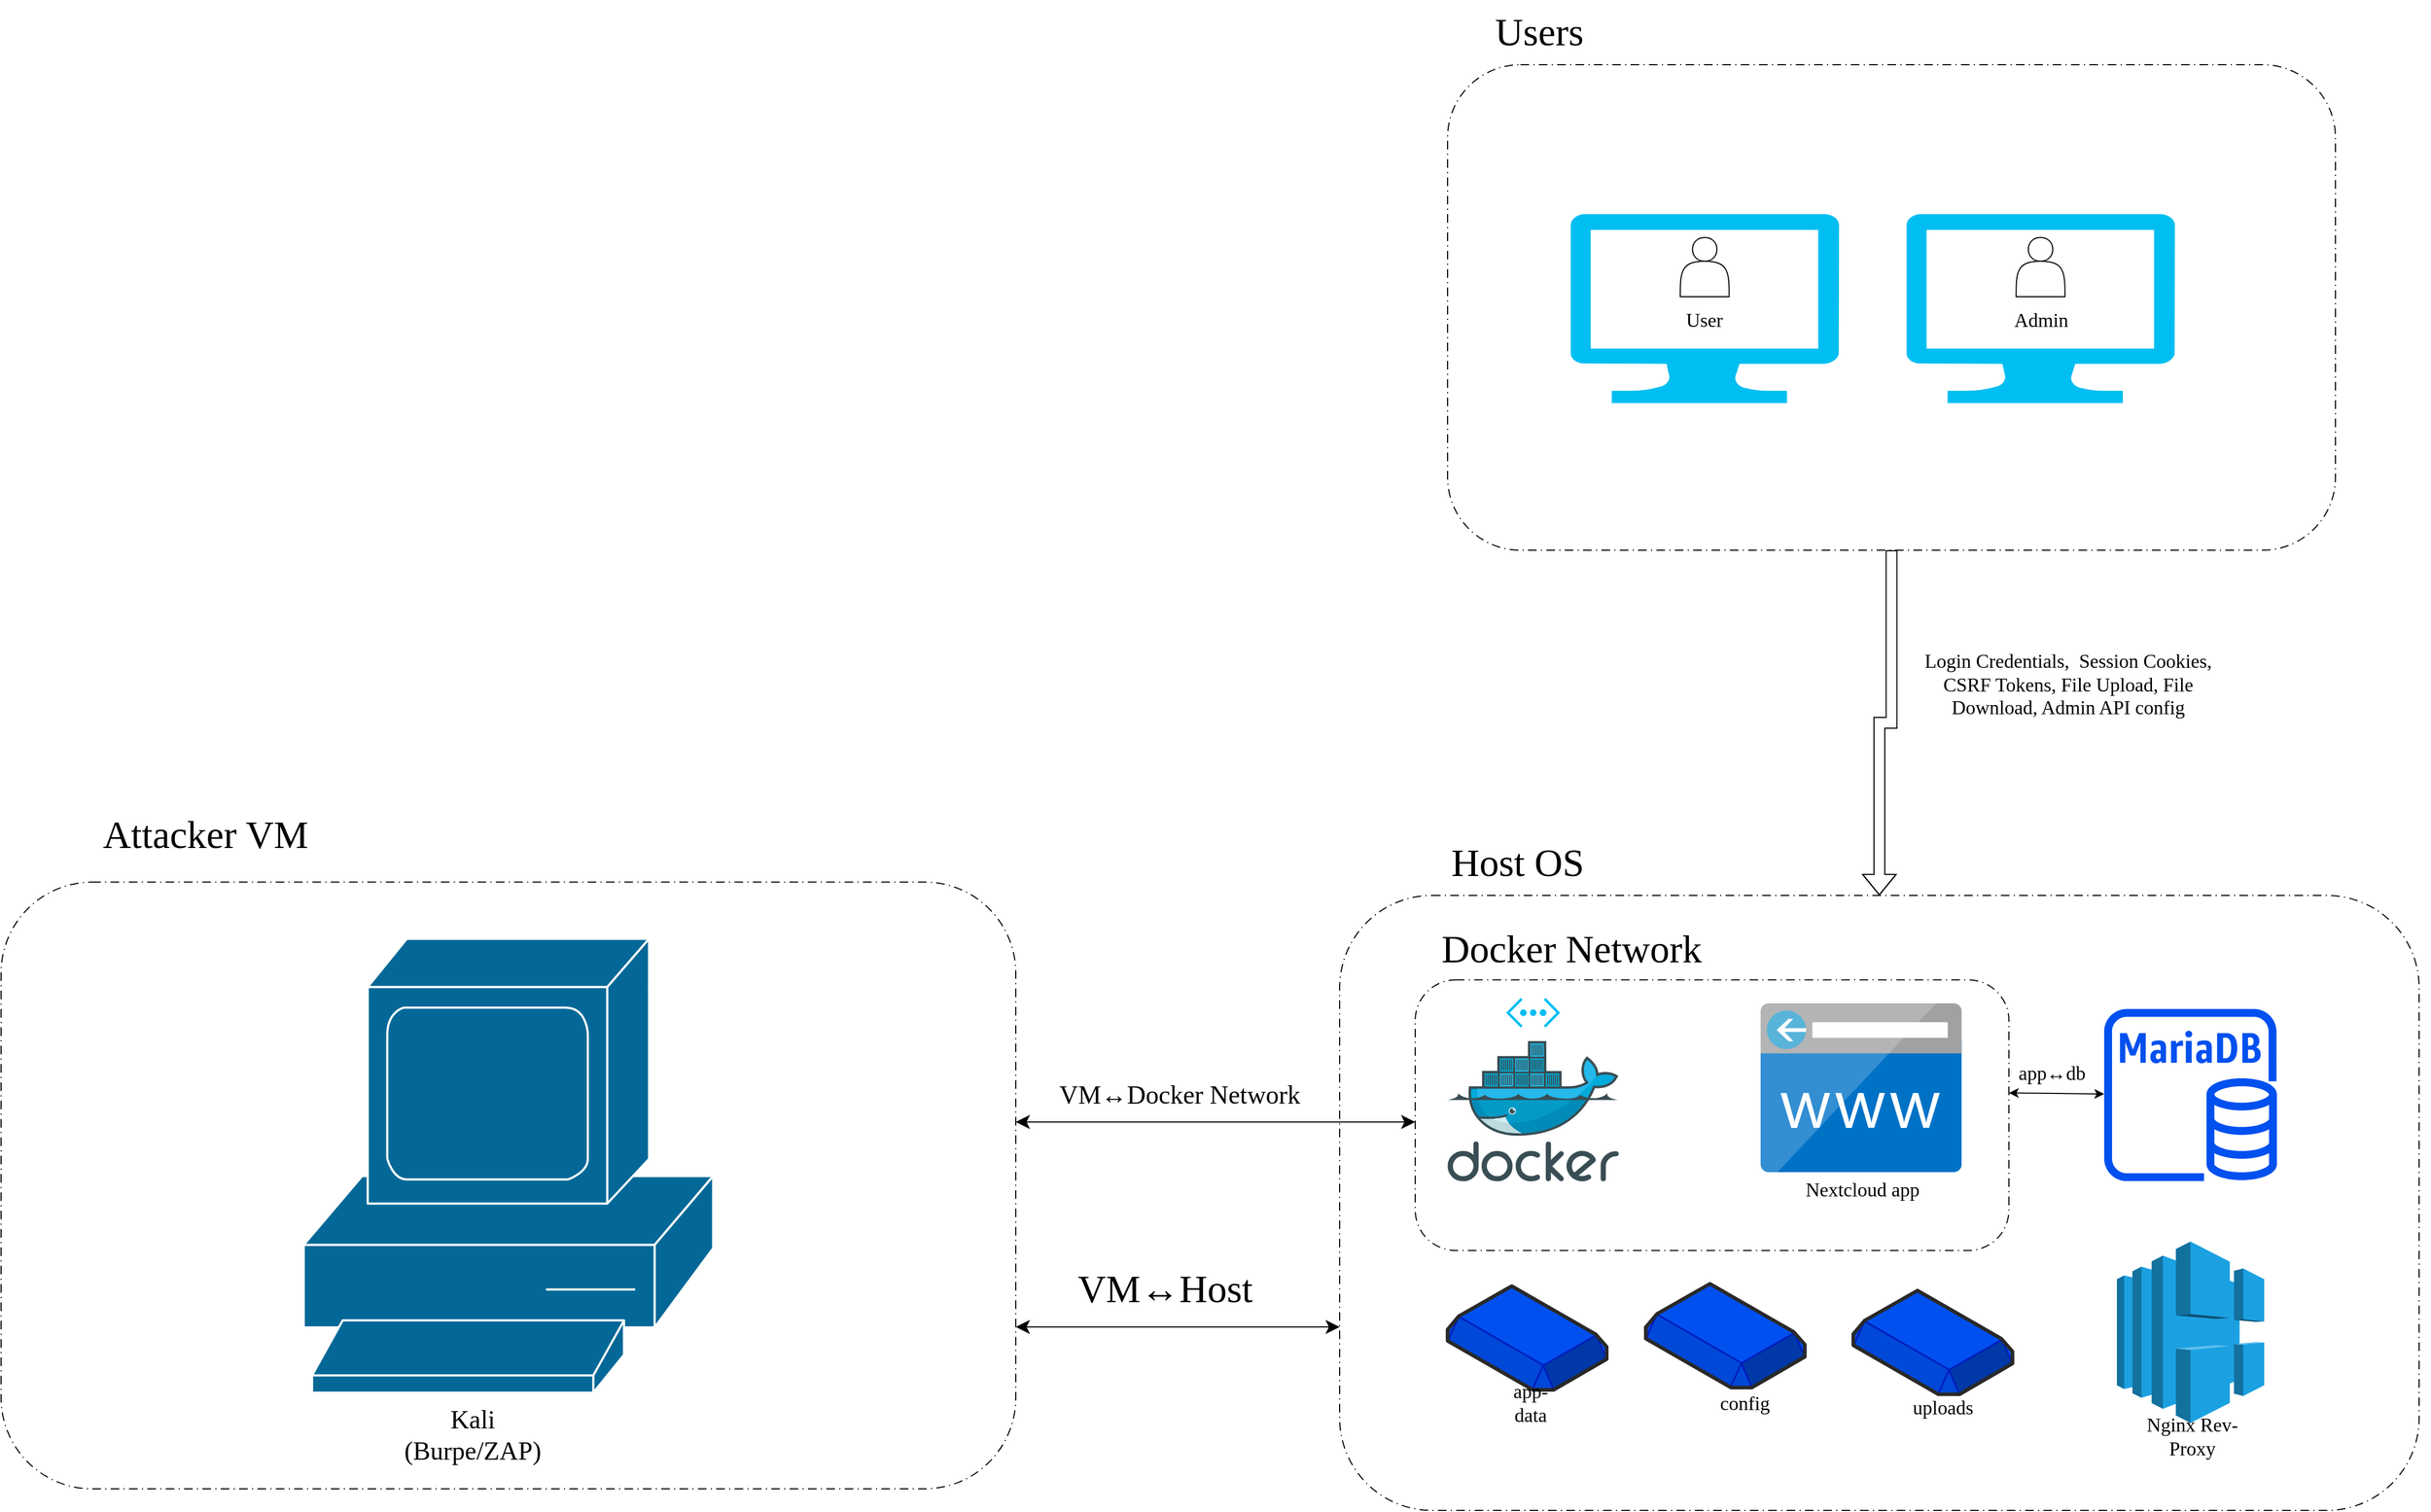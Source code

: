 <mxfile version="28.2.7">
  <diagram name="Page-1" id="KGAV3yRDnGRSm5ms9nAh">
    <mxGraphModel dx="5572" dy="3949" grid="1" gridSize="10" guides="1" tooltips="1" connect="1" arrows="1" fold="1" page="1" pageScale="1" pageWidth="850" pageHeight="1100" math="0" shadow="0">
      <root>
        <mxCell id="0" />
        <mxCell id="1" parent="0" />
        <mxCell id="a19_c-hU44nwaNDx6dK8-73" value="" style="group" vertex="1" connectable="0" parent="1">
          <mxGeometry x="-460" y="-790" width="990" height="630" as="geometry" />
        </mxCell>
        <mxCell id="a19_c-hU44nwaNDx6dK8-63" value="&lt;font style=&quot;font-size: 36px;&quot; face=&quot;Georgia&quot;&gt;Host OS&lt;/font&gt;" style="text;html=1;whiteSpace=wrap;strokeColor=none;fillColor=none;align=center;verticalAlign=middle;rounded=0;" vertex="1" parent="a19_c-hU44nwaNDx6dK8-73">
          <mxGeometry x="40" width="210" height="60" as="geometry" />
        </mxCell>
        <mxCell id="a19_c-hU44nwaNDx6dK8-61" value="" style="rounded=1;whiteSpace=wrap;html=1;dashed=1;dashPattern=8 4 1 4;strokeColor=light-dark(#000000,#FFFFFF);" vertex="1" parent="a19_c-hU44nwaNDx6dK8-73">
          <mxGeometry x="-20" y="60" width="1000" height="570" as="geometry" />
        </mxCell>
        <mxCell id="a19_c-hU44nwaNDx6dK8-65" value="" style="rounded=1;whiteSpace=wrap;html=1;dashed=1;dashPattern=8 4 1 4;strokeColor=light-dark(#000000,#FFFFFF);" vertex="1" parent="a19_c-hU44nwaNDx6dK8-73">
          <mxGeometry x="50" y="138.26" width="550" height="250.87" as="geometry" />
        </mxCell>
        <mxCell id="a19_c-hU44nwaNDx6dK8-33" value="" style="group" vertex="1" connectable="0" parent="a19_c-hU44nwaNDx6dK8-73">
          <mxGeometry x="370" y="160" width="190" height="190" as="geometry" />
        </mxCell>
        <mxCell id="a19_c-hU44nwaNDx6dK8-30" value="" style="image;sketch=0;aspect=fixed;html=1;points=[];align=center;fontSize=12;image=img/lib/mscae/CustomDomain.svg;" vertex="1" parent="a19_c-hU44nwaNDx6dK8-33">
          <mxGeometry width="186.267" height="156.471" as="geometry" />
        </mxCell>
        <mxCell id="a19_c-hU44nwaNDx6dK8-31" value="&lt;font style=&quot;font-size: 18px;&quot; face=&quot;Georgia&quot;&gt;Nextcloud app&lt;/font&gt;" style="text;html=1;whiteSpace=wrap;strokeColor=none;fillColor=none;align=center;verticalAlign=middle;rounded=0;" vertex="1" parent="a19_c-hU44nwaNDx6dK8-33">
          <mxGeometry x="32.297" y="156.471" width="125.405" height="33.529" as="geometry" />
        </mxCell>
        <mxCell id="a19_c-hU44nwaNDx6dK8-36" value="" style="sketch=0;outlineConnect=0;fontColor=#ffffff;fillColor=#0050ef;strokeColor=#001DBC;dashed=0;verticalLabelPosition=bottom;verticalAlign=top;align=center;html=1;fontSize=12;fontStyle=0;aspect=fixed;pointerEvents=1;shape=mxgraph.aws4.rds_mariadb_instance;" vertex="1" parent="a19_c-hU44nwaNDx6dK8-73">
          <mxGeometry x="688.25" y="165" width="160" height="160" as="geometry" />
        </mxCell>
        <mxCell id="a19_c-hU44nwaNDx6dK8-40" value="" style="group" vertex="1" connectable="0" parent="a19_c-hU44nwaNDx6dK8-73">
          <mxGeometry x="80" y="155" width="158.54" height="170" as="geometry" />
        </mxCell>
        <mxCell id="a19_c-hU44nwaNDx6dK8-37" value="" style="image;sketch=0;aspect=fixed;html=1;points=[];align=center;fontSize=12;image=img/lib/mscae/Docker.svg;" vertex="1" parent="a19_c-hU44nwaNDx6dK8-40">
          <mxGeometry y="40" width="158.54" height="130" as="geometry" />
        </mxCell>
        <mxCell id="a19_c-hU44nwaNDx6dK8-38" value="" style="verticalLabelPosition=bottom;html=1;verticalAlign=top;align=center;strokeColor=none;fillColor=#00BEF2;shape=mxgraph.azure.virtual_network;pointerEvents=1;" vertex="1" parent="a19_c-hU44nwaNDx6dK8-40">
          <mxGeometry x="54.27" width="50" height="27.5" as="geometry" />
        </mxCell>
        <mxCell id="a19_c-hU44nwaNDx6dK8-52" value="" style="group" vertex="1" connectable="0" parent="a19_c-hU44nwaNDx6dK8-73">
          <mxGeometry x="80" y="420.01" width="530" height="127.5" as="geometry" />
        </mxCell>
        <mxCell id="a19_c-hU44nwaNDx6dK8-49" value="" style="group" vertex="1" connectable="0" parent="a19_c-hU44nwaNDx6dK8-52">
          <mxGeometry x="375.868" y="6.27" width="154.132" height="121.23" as="geometry" />
        </mxCell>
        <mxCell id="a19_c-hU44nwaNDx6dK8-43" value="" style="verticalLabelPosition=bottom;html=1;verticalAlign=top;strokeWidth=1;align=center;outlineConnect=0;dashed=0;outlineConnect=0;shape=mxgraph.aws3d.ebs;fillColor=#0050ef;strokeColor=light-dark(#001DBC, #000000);aspect=fixed;strokeColor2=light-dark(#292929, #000000);fontColor=#ffffff;" vertex="1" parent="a19_c-hU44nwaNDx6dK8-49">
          <mxGeometry width="147.423" height="96.148" as="geometry" />
        </mxCell>
        <mxCell id="a19_c-hU44nwaNDx6dK8-48" value="&lt;font style=&quot;font-size: 18px;&quot; face=&quot;Georgia&quot;&gt;uploads&lt;/font&gt;" style="text;html=1;whiteSpace=wrap;strokeColor=none;fillColor=none;align=center;verticalAlign=middle;rounded=0;" vertex="1" parent="a19_c-hU44nwaNDx6dK8-49">
          <mxGeometry x="56.817" y="96.148" width="52.447" height="25.082" as="geometry" />
        </mxCell>
        <mxCell id="a19_c-hU44nwaNDx6dK8-50" value="" style="group" vertex="1" connectable="0" parent="a19_c-hU44nwaNDx6dK8-52">
          <mxGeometry x="183.563" width="154.132" height="125.41" as="geometry" />
        </mxCell>
        <mxCell id="a19_c-hU44nwaNDx6dK8-44" value="" style="verticalLabelPosition=bottom;html=1;verticalAlign=top;strokeWidth=1;align=center;outlineConnect=0;dashed=0;outlineConnect=0;shape=mxgraph.aws3d.ebs;fillColor=#0050ef;strokeColor=light-dark(#001DBC, #000000);aspect=fixed;strokeColor2=light-dark(#292929, #000000);fontColor=#ffffff;" vertex="1" parent="a19_c-hU44nwaNDx6dK8-50">
          <mxGeometry width="147.423" height="96.148" as="geometry" />
        </mxCell>
        <mxCell id="a19_c-hU44nwaNDx6dK8-46" value="&lt;font style=&quot;font-size: 18px;&quot; face=&quot;Georgia&quot;&gt;config&lt;/font&gt;" style="text;html=1;whiteSpace=wrap;strokeColor=none;fillColor=none;align=center;verticalAlign=middle;rounded=0;" vertex="1" parent="a19_c-hU44nwaNDx6dK8-50">
          <mxGeometry x="61.188" y="96.148" width="61.188" height="29.262" as="geometry" />
        </mxCell>
        <mxCell id="a19_c-hU44nwaNDx6dK8-51" value="" style="group" vertex="1" connectable="0" parent="a19_c-hU44nwaNDx6dK8-52">
          <mxGeometry y="2.09" width="154.132" height="121.23" as="geometry" />
        </mxCell>
        <mxCell id="a19_c-hU44nwaNDx6dK8-42" value="" style="verticalLabelPosition=bottom;html=1;verticalAlign=top;strokeWidth=1;align=center;outlineConnect=0;dashed=0;outlineConnect=0;shape=mxgraph.aws3d.ebs;fillColor=#0050ef;strokeColor=light-dark(#001DBC, #000000);aspect=fixed;strokeColor2=light-dark(#292929, #000000);fontColor=#ffffff;" vertex="1" parent="a19_c-hU44nwaNDx6dK8-51">
          <mxGeometry width="147.423" height="96.148" as="geometry" />
        </mxCell>
        <mxCell id="a19_c-hU44nwaNDx6dK8-45" value="&lt;font style=&quot;font-size: 18px;&quot; face=&quot;Georgia&quot;&gt;app-data&lt;/font&gt;" style="text;html=1;whiteSpace=wrap;strokeColor=none;fillColor=none;align=center;verticalAlign=middle;rounded=0;" vertex="1" parent="a19_c-hU44nwaNDx6dK8-51">
          <mxGeometry x="50.847" y="96.148" width="52.447" height="25.082" as="geometry" />
        </mxCell>
        <mxCell id="a19_c-hU44nwaNDx6dK8-57" value="" style="group" vertex="1" connectable="0" parent="a19_c-hU44nwaNDx6dK8-73">
          <mxGeometry x="700" y="380.88" width="136.5" height="205.75" as="geometry" />
        </mxCell>
        <mxCell id="a19_c-hU44nwaNDx6dK8-53" value="" style="outlineConnect=0;dashed=0;verticalLabelPosition=bottom;verticalAlign=top;align=center;html=1;shape=mxgraph.aws3.elastic_load_balancing;fillColor=#1ba1e2;fontColor=#ffffff;strokeColor=#006EAF;" vertex="1" parent="a19_c-hU44nwaNDx6dK8-57">
          <mxGeometry width="136.5" height="168" as="geometry" />
        </mxCell>
        <mxCell id="a19_c-hU44nwaNDx6dK8-55" value="&lt;font style=&quot;font-size: 18px;&quot; face=&quot;Georgia&quot;&gt;Nginx Rev-Proxy&lt;/font&gt;" style="text;html=1;whiteSpace=wrap;strokeColor=none;fillColor=none;align=center;verticalAlign=middle;rounded=0;" vertex="1" parent="a19_c-hU44nwaNDx6dK8-57">
          <mxGeometry x="10" y="155.75" width="120" height="50" as="geometry" />
        </mxCell>
        <mxCell id="a19_c-hU44nwaNDx6dK8-66" value="&lt;font style=&quot;font-size: 36px;&quot; face=&quot;Georgia&quot;&gt;Docker Network&lt;/font&gt;" style="text;html=1;whiteSpace=wrap;strokeColor=none;fillColor=none;align=center;verticalAlign=middle;rounded=0;" vertex="1" parent="a19_c-hU44nwaNDx6dK8-73">
          <mxGeometry x="50" y="80" width="290" height="60" as="geometry" />
        </mxCell>
        <mxCell id="a19_c-hU44nwaNDx6dK8-72" value="" style="group" vertex="1" connectable="0" parent="a19_c-hU44nwaNDx6dK8-73">
          <mxGeometry x="610" y="210" width="60" height="30" as="geometry" />
        </mxCell>
        <mxCell id="a19_c-hU44nwaNDx6dK8-71" value="&lt;font style=&quot;font-size: 18px;&quot; face=&quot;Georgia&quot;&gt;app↔db&lt;/font&gt;" style="text;html=1;whiteSpace=wrap;strokeColor=none;fillColor=none;align=center;verticalAlign=middle;rounded=0;" vertex="1" parent="a19_c-hU44nwaNDx6dK8-72">
          <mxGeometry width="60" height="30" as="geometry" />
        </mxCell>
        <mxCell id="a19_c-hU44nwaNDx6dK8-70" value="" style="endArrow=classic;startArrow=classic;html=1;rounded=0;" edge="1" parent="a19_c-hU44nwaNDx6dK8-73" target="a19_c-hU44nwaNDx6dK8-36">
          <mxGeometry width="50" height="50" relative="1" as="geometry">
            <mxPoint x="600" y="243" as="sourcePoint" />
            <mxPoint x="680" y="240" as="targetPoint" />
          </mxGeometry>
        </mxCell>
        <mxCell id="a19_c-hU44nwaNDx6dK8-87" value="" style="group" vertex="1" connectable="0" parent="1">
          <mxGeometry x="-780" y="-380" width="300" height="50" as="geometry" />
        </mxCell>
        <mxCell id="a19_c-hU44nwaNDx6dK8-84" value="" style="endArrow=classic;startArrow=classic;html=1;rounded=0;startSize=10;endSize=10;" edge="1" parent="a19_c-hU44nwaNDx6dK8-87">
          <mxGeometry width="50" height="50" relative="1" as="geometry">
            <mxPoint y="50" as="sourcePoint" />
            <mxPoint x="300" y="50" as="targetPoint" />
          </mxGeometry>
        </mxCell>
        <mxCell id="a19_c-hU44nwaNDx6dK8-85" value="&lt;font style=&quot;font-size: 36px;&quot; face=&quot;Georgia&quot;&gt;VM↔Host&amp;nbsp;&lt;/font&gt;" style="text;html=1;whiteSpace=wrap;strokeColor=none;fillColor=none;align=center;verticalAlign=middle;rounded=0;" vertex="1" parent="a19_c-hU44nwaNDx6dK8-87">
          <mxGeometry x="51.155" width="183.871" height="30" as="geometry" />
        </mxCell>
        <mxCell id="a19_c-hU44nwaNDx6dK8-89" value="" style="group" vertex="1" connectable="0" parent="1">
          <mxGeometry x="-780" y="-570" width="430" height="50" as="geometry" />
        </mxCell>
        <mxCell id="a19_c-hU44nwaNDx6dK8-90" value="" style="endArrow=classic;startArrow=classic;html=1;rounded=0;startSize=10;endSize=10;" edge="1" parent="a19_c-hU44nwaNDx6dK8-89">
          <mxGeometry width="50" height="50" relative="1" as="geometry">
            <mxPoint y="50" as="sourcePoint" />
            <mxPoint x="370" y="50" as="targetPoint" />
          </mxGeometry>
        </mxCell>
        <mxCell id="a19_c-hU44nwaNDx6dK8-91" value="&lt;font style=&quot;font-size: 24px;&quot; face=&quot;Georgia&quot;&gt;VM↔Docker Network&amp;nbsp;&lt;/font&gt;" style="text;html=1;whiteSpace=wrap;strokeColor=none;fillColor=none;align=center;verticalAlign=middle;rounded=0;" vertex="1" parent="a19_c-hU44nwaNDx6dK8-89">
          <mxGeometry x="10" y="10" width="290" height="30" as="geometry" />
        </mxCell>
        <mxCell id="a19_c-hU44nwaNDx6dK8-97" value="" style="group" vertex="1" connectable="0" parent="1">
          <mxGeometry x="-1720" y="-830" width="940" height="650.0" as="geometry" />
        </mxCell>
        <mxCell id="a19_c-hU44nwaNDx6dK8-74" value="" style="rounded=1;whiteSpace=wrap;html=1;dashed=1;dashPattern=8 4 1 4;strokeColor=light-dark(#000000,#FFFFFF);container=0;" vertex="1" parent="a19_c-hU44nwaNDx6dK8-97">
          <mxGeometry y="87.632" width="940" height="562.368" as="geometry" />
        </mxCell>
        <mxCell id="a19_c-hU44nwaNDx6dK8-75" value="&lt;font style=&quot;font-size: 36px;&quot; face=&quot;Georgia&quot;&gt;Attacker VM&lt;/font&gt;" style="text;html=1;whiteSpace=wrap;strokeColor=none;fillColor=none;align=center;verticalAlign=middle;rounded=0;container=0;" vertex="1" parent="a19_c-hU44nwaNDx6dK8-97">
          <mxGeometry width="379.298" height="87.632" as="geometry" />
        </mxCell>
        <mxCell id="a19_c-hU44nwaNDx6dK8-23" value="" style="shape=mxgraph.cisco.computers_and_peripherals.pc;sketch=0;html=1;pointerEvents=1;dashed=0;fillColor=light-dark(#036897,#EF4444);strokeColor=#ffffff;strokeWidth=2;verticalLabelPosition=bottom;verticalAlign=top;align=center;outlineConnect=0;container=0;" vertex="1" parent="a19_c-hU44nwaNDx6dK8-97">
          <mxGeometry x="280.351" y="140.211" width="379.298" height="420.633" as="geometry" />
        </mxCell>
        <mxCell id="a19_c-hU44nwaNDx6dK8-26" value="" style="shape=image;html=1;verticalAlign=top;verticalLabelPosition=bottom;labelBackgroundColor=#ffffff;imageAspect=0;aspect=fixed;image=https://icons.diagrams.net/icon-cache1/Ionicons_Outline_Vol_2-2191/terminal-outline-1079.svg;container=0;" vertex="1" parent="a19_c-hU44nwaNDx6dK8-97">
          <mxGeometry x="379.298" y="210.316" width="134.354" height="134.354" as="geometry" />
        </mxCell>
        <mxCell id="a19_c-hU44nwaNDx6dK8-27" value="&lt;font style=&quot;font-size: 24px;&quot; face=&quot;Georgia&quot;&gt;Kali (Burpe/ZAP)&lt;/font&gt;" style="text;html=1;whiteSpace=wrap;strokeColor=none;fillColor=none;align=center;verticalAlign=middle;rounded=0;container=0;" vertex="1" parent="a19_c-hU44nwaNDx6dK8-97">
          <mxGeometry x="395.789" y="578.37" width="82.456" height="43.816" as="geometry" />
        </mxCell>
        <mxCell id="a19_c-hU44nwaNDx6dK8-102" value="" style="group" vertex="1" connectable="0" parent="1">
          <mxGeometry x="-400" y="-1560" width="860" height="510" as="geometry" />
        </mxCell>
        <mxCell id="a19_c-hU44nwaNDx6dK8-99" value="" style="group" vertex="1" connectable="0" parent="a19_c-hU44nwaNDx6dK8-102">
          <mxGeometry x="20" y="60" width="840" height="450" as="geometry" />
        </mxCell>
        <mxCell id="a19_c-hU44nwaNDx6dK8-96" value="" style="rounded=1;whiteSpace=wrap;html=1;dashed=1;dashPattern=8 4 1 4;strokeColor=light-dark(#000000,#FFFFFF);container=0;" vertex="1" parent="a19_c-hU44nwaNDx6dK8-99">
          <mxGeometry width="822.5" height="450.0" as="geometry" />
        </mxCell>
        <mxCell id="a19_c-hU44nwaNDx6dK8-95" value="" style="group" vertex="1" connectable="0" parent="a19_c-hU44nwaNDx6dK8-99">
          <mxGeometry x="113.75" y="17.604" width="726.25" height="417.993" as="geometry" />
        </mxCell>
        <mxCell id="a19_c-hU44nwaNDx6dK8-7" value="" style="group" vertex="1" connectable="0" parent="a19_c-hU44nwaNDx6dK8-95">
          <mxGeometry width="273.778" height="296.069" as="geometry" />
        </mxCell>
        <mxCell id="a19_c-hU44nwaNDx6dK8-5" value="" style="verticalLabelPosition=bottom;html=1;verticalAlign=top;align=center;strokeColor=none;fillColor=#00BEF2;shape=mxgraph.azure.computer;pointerEvents=1;movable=1;resizable=1;rotatable=1;deletable=1;editable=1;locked=0;connectable=1;" vertex="1" parent="a19_c-hU44nwaNDx6dK8-7">
          <mxGeometry y="120.621" width="248.889" height="175.449" as="geometry" />
        </mxCell>
        <mxCell id="a19_c-hU44nwaNDx6dK8-6" value="" style="shape=image;html=1;verticalAlign=top;verticalLabelPosition=bottom;labelBackgroundColor=#ffffff;imageAspect=0;aspect=fixed;image=https://icons.diagrams.net/icon-cache1/Web_browsers-2003/Firefox-1122.png;movable=1;resizable=1;rotatable=1;deletable=1;editable=1;locked=0;connectable=1;" vertex="1" parent="a19_c-hU44nwaNDx6dK8-7">
          <mxGeometry x="79.192" y="10.966" width="82.767" height="82.767" as="geometry" />
        </mxCell>
        <mxCell id="a19_c-hU44nwaNDx6dK8-9" value="" style="shape=actor;whiteSpace=wrap;html=1;fillStyle=solid;fillColor=light-dark(#FFFFFF,#3B82F6);" vertex="1" parent="a19_c-hU44nwaNDx6dK8-7">
          <mxGeometry x="101.818" y="142.552" width="45.253" height="54.828" as="geometry" />
        </mxCell>
        <mxCell id="a19_c-hU44nwaNDx6dK8-11" value="&lt;font style=&quot;font-size: 18px;&quot; face=&quot;Georgia&quot;&gt;User&lt;/font&gt;" style="text;html=1;whiteSpace=wrap;strokeColor=none;fillColor=none;align=center;verticalAlign=middle;rounded=0;" vertex="1" parent="a19_c-hU44nwaNDx6dK8-7">
          <mxGeometry x="74.667" y="201.327" width="99.556" height="35.528" as="geometry" />
        </mxCell>
        <mxCell id="a19_c-hU44nwaNDx6dK8-19" value="" style="verticalLabelPosition=bottom;html=1;verticalAlign=top;align=center;strokeColor=none;fillColor=#00BEF2;shape=mxgraph.azure.computer;pointerEvents=1;movable=1;resizable=1;rotatable=1;deletable=1;editable=1;locked=0;connectable=1;" vertex="1" parent="a19_c-hU44nwaNDx6dK8-95">
          <mxGeometry x="311.111" y="120.621" width="248.889" height="175.449" as="geometry" />
        </mxCell>
        <mxCell id="a19_c-hU44nwaNDx6dK8-20" value="" style="shape=image;html=1;verticalAlign=top;verticalLabelPosition=bottom;labelBackgroundColor=#ffffff;imageAspect=0;aspect=fixed;image=https://icons.diagrams.net/icon-cache1/Web_browsers-2003/Firefox-1122.png;movable=1;resizable=1;rotatable=1;deletable=1;editable=1;locked=0;connectable=1;" vertex="1" parent="a19_c-hU44nwaNDx6dK8-95">
          <mxGeometry x="390.303" y="10.966" width="82.767" height="82.767" as="geometry" />
        </mxCell>
        <mxCell id="a19_c-hU44nwaNDx6dK8-21" value="" style="shape=actor;whiteSpace=wrap;html=1;fillStyle=solid;fillColor=light-dark(#FFFFFF,#3B82F6);" vertex="1" parent="a19_c-hU44nwaNDx6dK8-95">
          <mxGeometry x="412.929" y="142.552" width="45.253" height="54.828" as="geometry" />
        </mxCell>
        <mxCell id="a19_c-hU44nwaNDx6dK8-22" value="&lt;font style=&quot;font-size: 18px;&quot; face=&quot;Georgia&quot;&gt;Admin&lt;/font&gt;" style="text;html=1;whiteSpace=wrap;strokeColor=none;fillColor=none;align=center;verticalAlign=middle;rounded=0;" vertex="1" parent="a19_c-hU44nwaNDx6dK8-95">
          <mxGeometry x="385.778" y="201.327" width="99.556" height="35.528" as="geometry" />
        </mxCell>
        <mxCell id="a19_c-hU44nwaNDx6dK8-100" value="&lt;font style=&quot;font-size: 36px;&quot; face=&quot;Georgia&quot;&gt;Users&lt;/font&gt;" style="text;html=1;whiteSpace=wrap;strokeColor=none;fillColor=none;align=center;verticalAlign=middle;rounded=0;" vertex="1" parent="a19_c-hU44nwaNDx6dK8-102">
          <mxGeometry width="210" height="60" as="geometry" />
        </mxCell>
        <mxCell id="a19_c-hU44nwaNDx6dK8-126" style="edgeStyle=orthogonalEdgeStyle;rounded=0;orthogonalLoop=1;jettySize=auto;html=1;shape=flexArrow;fillColor=light-dark(#FFFFFF,#FFFFFF);" edge="1" parent="1" source="a19_c-hU44nwaNDx6dK8-96" target="a19_c-hU44nwaNDx6dK8-61">
          <mxGeometry relative="1" as="geometry" />
        </mxCell>
        <mxCell id="a19_c-hU44nwaNDx6dK8-127" value="&lt;font style=&quot;font-size: 18px;&quot; face=&quot;Georgia&quot;&gt;Login Credentials,&amp;nbsp; Session Cookies, CSRF Tokens, File Upload, File Download, Admin API config&lt;/font&gt;" style="text;html=1;whiteSpace=wrap;strokeColor=none;fillColor=none;align=center;verticalAlign=middle;rounded=0;" vertex="1" parent="1">
          <mxGeometry x="40" y="-990" width="310" height="130" as="geometry" />
        </mxCell>
      </root>
    </mxGraphModel>
  </diagram>
</mxfile>
